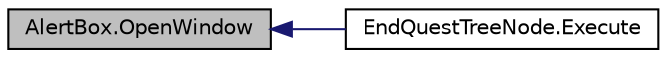 digraph "AlertBox.OpenWindow"
{
  edge [fontname="Helvetica",fontsize="10",labelfontname="Helvetica",labelfontsize="10"];
  node [fontname="Helvetica",fontsize="10",shape=record];
  rankdir="LR";
  Node3 [label="AlertBox.OpenWindow",height=0.2,width=0.4,color="black", fillcolor="grey75", style="filled", fontcolor="black"];
  Node3 -> Node4 [dir="back",color="midnightblue",fontsize="10",style="solid",fontname="Helvetica"];
  Node4 [label="EndQuestTreeNode.Execute",height=0.2,width=0.4,color="black", fillcolor="white", style="filled",URL="$class_end_quest_tree_node.html#a57d0f133809c90ec92ed5527a1d341e8",tooltip="When the node is reached, gives a list of rewards for the player "];
}
